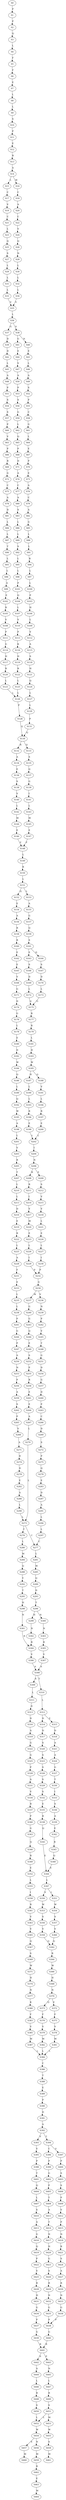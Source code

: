 strict digraph  {
	S0 -> S1 [ label = P ];
	S1 -> S2 [ label = P ];
	S2 -> S3 [ label = Q ];
	S3 -> S4 [ label = L ];
	S4 -> S5 [ label = F ];
	S5 -> S6 [ label = F ];
	S6 -> S7 [ label = E ];
	S7 -> S8 [ label = L ];
	S8 -> S9 [ label = L ];
	S9 -> S10 [ label = S ];
	S10 -> S11 [ label = P ];
	S11 -> S12 [ label = E ];
	S12 -> S13 [ label = R ];
	S13 -> S14 [ label = A ];
	S14 -> S15 [ label = L ];
	S14 -> S16 [ label = M ];
	S15 -> S17 [ label = C ];
	S16 -> S18 [ label = C ];
	S17 -> S19 [ label = V ];
	S18 -> S20 [ label = A ];
	S19 -> S21 [ label = C ];
	S20 -> S22 [ label = C ];
	S21 -> S23 [ label = L ];
	S22 -> S24 [ label = V ];
	S23 -> S25 [ label = Q ];
	S24 -> S26 [ label = Q ];
	S25 -> S27 [ label = S ];
	S26 -> S28 [ label = N ];
	S27 -> S29 [ label = L ];
	S28 -> S30 [ label = L ];
	S29 -> S31 [ label = L ];
	S30 -> S32 [ label = L ];
	S31 -> S33 [ label = L ];
	S32 -> S34 [ label = L ];
	S33 -> S35 [ label = V ];
	S34 -> S35 [ label = V ];
	S35 -> S36 [ label = L ];
	S36 -> S37 [ label = G ];
	S36 -> S38 [ label = S ];
	S37 -> S39 [ label = D ];
	S38 -> S40 [ label = N ];
	S38 -> S41 [ label = G ];
	S39 -> S42 [ label = D ];
	S40 -> S43 [ label = E ];
	S41 -> S44 [ label = E ];
	S42 -> S45 [ label = L ];
	S43 -> S46 [ label = L ];
	S44 -> S47 [ label = V ];
	S45 -> S48 [ label = A ];
	S46 -> S49 [ label = A ];
	S47 -> S50 [ label = A ];
	S48 -> S51 [ label = P ];
	S49 -> S52 [ label = S ];
	S50 -> S53 [ label = P ];
	S51 -> S54 [ label = S ];
	S52 -> S55 [ label = P ];
	S53 -> S56 [ label = S ];
	S54 -> S57 [ label = S ];
	S55 -> S58 [ label = C ];
	S56 -> S59 [ label = G ];
	S57 -> S60 [ label = P ];
	S58 -> S61 [ label = G ];
	S59 -> S62 [ label = L ];
	S60 -> S63 [ label = V ];
	S61 -> S64 [ label = L ];
	S62 -> S65 [ label = Q ];
	S63 -> S66 [ label = P ];
	S64 -> S67 [ label = E ];
	S65 -> S68 [ label = P ];
	S66 -> S69 [ label = R ];
	S67 -> S70 [ label = P ];
	S68 -> S71 [ label = D ];
	S69 -> S72 [ label = G ];
	S70 -> S73 [ label = E ];
	S71 -> S74 [ label = A ];
	S72 -> S75 [ label = C ];
	S73 -> S76 [ label = A ];
	S74 -> S77 [ label = C ];
	S75 -> S78 [ label = A ];
	S76 -> S79 [ label = C ];
	S77 -> S80 [ label = A ];
	S78 -> S81 [ label = D ];
	S79 -> S82 [ label = A ];
	S80 -> S83 [ label = S ];
	S81 -> S84 [ label = L ];
	S82 -> S85 [ label = G ];
	S83 -> S86 [ label = L ];
	S84 -> S87 [ label = L ];
	S85 -> S88 [ label = L ];
	S86 -> S89 [ label = L ];
	S87 -> S90 [ label = T ];
	S88 -> S91 [ label = L ];
	S89 -> S92 [ label = S ];
	S90 -> S93 [ label = L ];
	S91 -> S94 [ label = R ];
	S92 -> S95 [ label = L ];
	S93 -> S96 [ label = L ];
	S94 -> S97 [ label = L ];
	S95 -> S98 [ label = L ];
	S96 -> S99 [ label = A ];
	S97 -> S100 [ label = L ];
	S98 -> S101 [ label = P ];
	S99 -> S102 [ label = E ];
	S100 -> S103 [ label = P ];
	S101 -> S104 [ label = Q ];
	S102 -> S105 [ label = R ];
	S103 -> S106 [ label = H ];
	S104 -> S107 [ label = L ];
	S105 -> S108 [ label = V ];
	S106 -> S109 [ label = L ];
	S107 -> S110 [ label = V ];
	S108 -> S111 [ label = P ];
	S109 -> S112 [ label = V ];
	S110 -> S113 [ label = P ];
	S111 -> S114 [ label = G ];
	S112 -> S115 [ label = A ];
	S113 -> S116 [ label = K ];
	S114 -> S117 [ label = H ];
	S115 -> S118 [ label = S ];
	S116 -> S119 [ label = H ];
	S117 -> S120 [ label = R ];
	S118 -> S121 [ label = H ];
	S119 -> S122 [ label = R ];
	S120 -> S123 [ label = L ];
	S121 -> S124 [ label = Q ];
	S122 -> S125 [ label = L ];
	S123 -> S126 [ label = L ];
	S124 -> S127 [ label = L ];
	S125 -> S126 [ label = L ];
	S126 -> S128 [ label = P ];
	S127 -> S129 [ label = L ];
	S128 -> S130 [ label = Q ];
	S129 -> S131 [ label = P ];
	S130 -> S132 [ label = R ];
	S130 -> S133 [ label = Q ];
	S131 -> S130 [ label = Q ];
	S132 -> S134 [ label = A ];
	S133 -> S135 [ label = S ];
	S134 -> S136 [ label = E ];
	S135 -> S137 [ label = Q ];
	S136 -> S138 [ label = S ];
	S137 -> S139 [ label = G ];
	S138 -> S140 [ label = V ];
	S139 -> S141 [ label = I ];
	S140 -> S142 [ label = L ];
	S141 -> S143 [ label = L ];
	S142 -> S144 [ label = M ];
	S143 -> S145 [ label = M ];
	S144 -> S146 [ label = E ];
	S145 -> S147 [ label = E ];
	S146 -> S148 [ label = F ];
	S147 -> S148 [ label = F ];
	S148 -> S149 [ label = L ];
	S149 -> S150 [ label = K ];
	S150 -> S151 [ label = L ];
	S151 -> S152 [ label = Q ];
	S151 -> S153 [ label = L ];
	S152 -> S154 [ label = E ];
	S153 -> S155 [ label = A ];
	S154 -> S156 [ label = A ];
	S155 -> S157 [ label = G ];
	S156 -> S158 [ label = R ];
	S157 -> S159 [ label = Q ];
	S158 -> S160 [ label = R ];
	S159 -> S161 [ label = S ];
	S160 -> S162 [ label = E ];
	S161 -> S163 [ label = E ];
	S161 -> S164 [ label = D ];
	S162 -> S165 [ label = E ];
	S163 -> S166 [ label = S ];
	S164 -> S167 [ label = S ];
	S165 -> S168 [ label = V ];
	S166 -> S169 [ label = D ];
	S167 -> S170 [ label = D ];
	S168 -> S171 [ label = G ];
	S169 -> S172 [ label = L ];
	S170 -> S173 [ label = L ];
	S171 -> S174 [ label = D ];
	S172 -> S175 [ label = G ];
	S173 -> S175 [ label = G ];
	S174 -> S176 [ label = G ];
	S175 -> S177 [ label = R ];
	S176 -> S178 [ label = L ];
	S177 -> S179 [ label = R ];
	S178 -> S180 [ label = E ];
	S179 -> S181 [ label = L ];
	S180 -> S182 [ label = D ];
	S181 -> S183 [ label = H ];
	S182 -> S184 [ label = W ];
	S183 -> S185 [ label = W ];
	S184 -> S186 [ label = Q ];
	S185 -> S187 [ label = H ];
	S185 -> S188 [ label = Q ];
	S186 -> S189 [ label = L ];
	S187 -> S190 [ label = L ];
	S188 -> S191 [ label = V ];
	S189 -> S192 [ label = Q ];
	S190 -> S193 [ label = L ];
	S191 -> S194 [ label = L ];
	S192 -> S195 [ label = W ];
	S193 -> S196 [ label = R ];
	S194 -> S197 [ label = R ];
	S195 -> S198 [ label = A ];
	S196 -> S199 [ label = E ];
	S197 -> S200 [ label = E ];
	S198 -> S201 [ label = L ];
	S199 -> S202 [ label = L ];
	S200 -> S202 [ label = L ];
	S201 -> S203 [ label = V ];
	S202 -> S204 [ label = I ];
	S203 -> S205 [ label = R ];
	S204 -> S206 [ label = N ];
	S205 -> S207 [ label = T ];
	S206 -> S208 [ label = K ];
	S206 -> S209 [ label = E ];
	S207 -> S210 [ label = L ];
	S208 -> S211 [ label = R ];
	S209 -> S212 [ label = S ];
	S210 -> S213 [ label = L ];
	S211 -> S214 [ label = I ];
	S212 -> S215 [ label = V ];
	S213 -> S216 [ label = D ];
	S214 -> S217 [ label = V ];
	S215 -> S218 [ label = V ];
	S216 -> S219 [ label = E ];
	S217 -> S220 [ label = M ];
	S218 -> S221 [ label = L ];
	S219 -> S222 [ label = R ];
	S220 -> S223 [ label = E ];
	S221 -> S224 [ label = E ];
	S222 -> S225 [ label = L ];
	S223 -> S226 [ label = L ];
	S224 -> S227 [ label = L ];
	S225 -> S228 [ label = A ];
	S226 -> S229 [ label = I ];
	S227 -> S230 [ label = I ];
	S228 -> S231 [ label = F ];
	S229 -> S232 [ label = P ];
	S230 -> S232 [ label = P ];
	S231 -> S233 [ label = E ];
	S232 -> S234 [ label = G ];
	S233 -> S235 [ label = L ];
	S234 -> S236 [ label = V ];
	S234 -> S237 [ label = M ];
	S235 -> S238 [ label = L ];
	S236 -> S239 [ label = N ];
	S237 -> S240 [ label = G ];
	S238 -> S241 [ label = P ];
	S239 -> S242 [ label = P ];
	S240 -> S243 [ label = G ];
	S241 -> S244 [ label = G ];
	S242 -> S245 [ label = V ];
	S243 -> S246 [ label = Q ];
	S244 -> S247 [ label = P ];
	S245 -> S248 [ label = T ];
	S246 -> S249 [ label = E ];
	S247 -> S250 [ label = A ];
	S248 -> S251 [ label = G ];
	S249 -> S252 [ label = S ];
	S250 -> S253 [ label = N ];
	S251 -> S254 [ label = D ];
	S252 -> S255 [ label = P ];
	S253 -> S256 [ label = P ];
	S254 -> S257 [ label = G ];
	S255 -> S258 [ label = R ];
	S256 -> S259 [ label = A ];
	S257 -> S260 [ label = D ];
	S258 -> S261 [ label = E ];
	S259 -> S262 [ label = S ];
	S260 -> S263 [ label = P ];
	S261 -> S264 [ label = E ];
	S262 -> S265 [ label = P ];
	S263 -> S266 [ label = C ];
	S264 -> S267 [ label = A ];
	S265 -> S268 [ label = V ];
	S266 -> S269 [ label = D ];
	S267 -> S270 [ label = L ];
	S268 -> S271 [ label = A ];
	S269 -> S272 [ label = S ];
	S270 -> S273 [ label = L ];
	S271 -> S274 [ label = H ];
	S272 -> S275 [ label = P ];
	S273 -> S276 [ label = T ];
	S273 -> S277 [ label = C ];
	S274 -> S278 [ label = D ];
	S275 -> S279 [ label = Q ];
	S276 -> S280 [ label = L ];
	S277 -> S281 [ label = L ];
	S278 -> S282 [ label = E ];
	S279 -> S283 [ label = E ];
	S280 -> S284 [ label = M ];
	S281 -> S285 [ label = M ];
	S282 -> S286 [ label = A ];
	S283 -> S287 [ label = D ];
	S284 -> S288 [ label = Q ];
	S285 -> S289 [ label = Q ];
	S286 -> S290 [ label = L ];
	S287 -> S291 [ label = A ];
	S288 -> S292 [ label = Y ];
	S289 -> S293 [ label = D ];
	S290 -> S273 [ label = L ];
	S291 -> S294 [ label = L ];
	S292 -> S295 [ label = T ];
	S293 -> S296 [ label = T ];
	S294 -> S297 [ label = L ];
	S295 -> S298 [ label = H ];
	S296 -> S299 [ label = H ];
	S296 -> S300 [ label = N ];
	S297 -> S277 [ label = C ];
	S298 -> S301 [ label = N ];
	S299 -> S302 [ label = N ];
	S300 -> S303 [ label = N ];
	S301 -> S304 [ label = R ];
	S302 -> S304 [ label = R ];
	S303 -> S305 [ label = R ];
	S304 -> S306 [ label = V ];
	S305 -> S307 [ label = V ];
	S306 -> S308 [ label = A ];
	S307 -> S308 [ label = A ];
	S308 -> S309 [ label = S ];
	S308 -> S310 [ label = T ];
	S309 -> S311 [ label = L ];
	S310 -> S312 [ label = L ];
	S311 -> S313 [ label = D ];
	S312 -> S314 [ label = D ];
	S312 -> S315 [ label = E ];
	S313 -> S316 [ label = D ];
	S314 -> S317 [ label = D ];
	S315 -> S318 [ label = D ];
	S316 -> S319 [ label = A ];
	S317 -> S320 [ label = S ];
	S318 -> S321 [ label = A ];
	S319 -> S322 [ label = G ];
	S320 -> S323 [ label = S ];
	S321 -> S324 [ label = A ];
	S322 -> S325 [ label = G ];
	S323 -> S326 [ label = S ];
	S324 -> S327 [ label = G ];
	S325 -> S328 [ label = P ];
	S326 -> S329 [ label = S ];
	S327 -> S330 [ label = T ];
	S328 -> S331 [ label = A ];
	S329 -> S332 [ label = S ];
	S330 -> S333 [ label = I ];
	S331 -> S334 [ label = V ];
	S332 -> S335 [ label = E ];
	S333 -> S336 [ label = S ];
	S334 -> S337 [ label = R ];
	S335 -> S338 [ label = R ];
	S336 -> S339 [ label = A ];
	S337 -> S340 [ label = P ];
	S338 -> S341 [ label = Q ];
	S339 -> S342 [ label = E ];
	S340 -> S343 [ label = G ];
	S341 -> S344 [ label = E ];
	S342 -> S345 [ label = R ];
	S343 -> S346 [ label = Q ];
	S344 -> S347 [ label = L ];
	S345 -> S348 [ label = Q ];
	S346 -> S349 [ label = R ];
	S347 -> S350 [ label = V ];
	S347 -> S351 [ label = I ];
	S348 -> S344 [ label = E ];
	S349 -> S352 [ label = E ];
	S350 -> S353 [ label = W ];
	S351 -> S354 [ label = W ];
	S352 -> S355 [ label = L ];
	S353 -> S356 [ label = S ];
	S354 -> S357 [ label = S ];
	S355 -> S358 [ label = I ];
	S356 -> S359 [ label = V ];
	S357 -> S360 [ label = V ];
	S358 -> S361 [ label = R ];
	S359 -> S362 [ label = Q ];
	S360 -> S362 [ label = Q ];
	S361 -> S363 [ label = V ];
	S362 -> S364 [ label = R ];
	S363 -> S365 [ label = V ];
	S364 -> S366 [ label = W ];
	S365 -> S367 [ label = Q ];
	S366 -> S368 [ label = H ];
	S367 -> S369 [ label = S ];
	S368 -> S370 [ label = N ];
	S369 -> S371 [ label = W ];
	S370 -> S372 [ label = E ];
	S370 -> S373 [ label = Q ];
	S371 -> S374 [ label = H ];
	S372 -> S375 [ label = F ];
	S373 -> S376 [ label = F ];
	S374 -> S377 [ label = N ];
	S375 -> S378 [ label = V ];
	S376 -> S379 [ label = V ];
	S377 -> S380 [ label = K ];
	S378 -> S381 [ label = M ];
	S379 -> S382 [ label = M ];
	S380 -> S383 [ label = F ];
	S381 -> S384 [ label = L ];
	S382 -> S384 [ label = L ];
	S383 -> S385 [ label = V ];
	S384 -> S386 [ label = C ];
	S385 -> S387 [ label = M ];
	S386 -> S388 [ label = T ];
	S387 -> S384 [ label = L ];
	S388 -> S389 [ label = E ];
	S389 -> S390 [ label = P ];
	S390 -> S391 [ label = D ];
	S391 -> S392 [ label = A ];
	S392 -> S393 [ label = V ];
	S392 -> S394 [ label = T ];
	S393 -> S395 [ label = V ];
	S394 -> S396 [ label = C ];
	S394 -> S397 [ label = V ];
	S395 -> S398 [ label = P ];
	S396 -> S399 [ label = P ];
	S397 -> S400 [ label = P ];
	S398 -> S401 [ label = T ];
	S399 -> S402 [ label = G ];
	S400 -> S403 [ label = S ];
	S401 -> S404 [ label = Q ];
	S402 -> S405 [ label = P ];
	S403 -> S406 [ label = S ];
	S404 -> S407 [ label = L ];
	S405 -> S408 [ label = T ];
	S406 -> S409 [ label = P ];
	S407 -> S410 [ label = S ];
	S408 -> S411 [ label = A ];
	S409 -> S412 [ label = V ];
	S410 -> S413 [ label = A ];
	S411 -> S414 [ label = T ];
	S412 -> S415 [ label = P ];
	S413 -> S416 [ label = G ];
	S414 -> S417 [ label = N ];
	S415 -> S418 [ label = N ];
	S416 -> S419 [ label = Q ];
	S417 -> S420 [ label = H ];
	S418 -> S421 [ label = R ];
	S419 -> S422 [ label = P ];
	S420 -> S423 [ label = G ];
	S421 -> S424 [ label = S ];
	S422 -> S425 [ label = V ];
	S423 -> S426 [ label = S ];
	S424 -> S427 [ label = A ];
	S425 -> S428 [ label = R ];
	S426 -> S429 [ label = R ];
	S427 -> S430 [ label = R ];
	S428 -> S431 [ label = H ];
	S429 -> S432 [ label = N ];
	S430 -> S433 [ label = N ];
	S431 -> S434 [ label = G ];
	S432 -> S435 [ label = G ];
	S433 -> S436 [ label = G ];
	S434 -> S437 [ label = P ];
	S435 -> S438 [ label = P ];
	S436 -> S438 [ label = P ];
	S437 -> S439 [ label = G ];
	S438 -> S440 [ label = G ];
	S439 -> S441 [ label = R ];
	S440 -> S441 [ label = R ];
	S441 -> S442 [ label = S ];
	S441 -> S443 [ label = P ];
	S442 -> S444 [ label = A ];
	S443 -> S445 [ label = N ];
	S444 -> S446 [ label = L ];
	S445 -> S447 [ label = L ];
	S446 -> S448 [ label = R ];
	S447 -> S449 [ label = R ];
	S448 -> S450 [ label = S ];
	S449 -> S451 [ label = S ];
	S450 -> S452 [ label = L ];
	S451 -> S453 [ label = M ];
	S451 -> S452 [ label = L ];
	S452 -> S454 [ label = W ];
	S453 -> S455 [ label = W ];
	S454 -> S456 [ label = N ];
	S454 -> S457 [ label = S ];
	S455 -> S458 [ label = S ];
	S456 -> S459 [ label = M ];
	S457 -> S460 [ label = M ];
	S458 -> S461 [ label = M ];
	S459 -> S462 [ label = R ];
	S462 -> S463 [ label = E ];
	S463 -> S464 [ label = M ];
}
